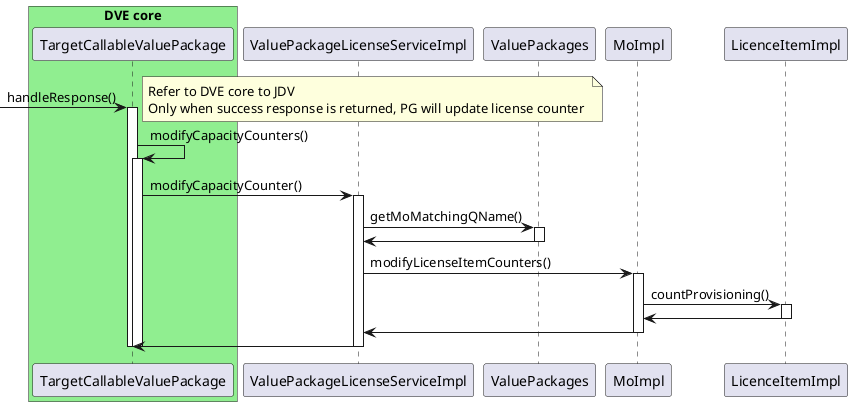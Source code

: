 @startuml
box "DVE core" #LightGreen
	participant TargetCallableValuePackage
end box

[-> TargetCallableValuePackage: handleResponse()
activate TargetCallableValuePackage
note right
Refer to DVE core to JDV
Only when success response is returned, PG will update license counter 
end note
TargetCallableValuePackage -> TargetCallableValuePackage: modifyCapacityCounters()
activate TargetCallableValuePackage
TargetCallableValuePackage -> ValuePackageLicenseServiceImpl: modifyCapacityCounter()
activate ValuePackageLicenseServiceImpl
ValuePackageLicenseServiceImpl -> ValuePackages: getMoMatchingQName()
activate ValuePackages
ValuePackages -> ValuePackageLicenseServiceImpl
deactivate ValuePackages
ValuePackageLicenseServiceImpl -> MoImpl: modifyLicenseItemCounters()
activate MoImpl
MoImpl -> LicenceItemImpl: countProvisioning()
activate LicenceItemImpl
LicenceItemImpl -> MoImpl
deactivate LicenceItemImpl
MoImpl -> ValuePackageLicenseServiceImpl
deactivate MoImpl
ValuePackageLicenseServiceImpl -> TargetCallableValuePackage
deactivate ValuePackageLicenseServiceImpl
deactivate TargetCallableValuePackage
deactivate TargetCallableValuePackage
@enduml